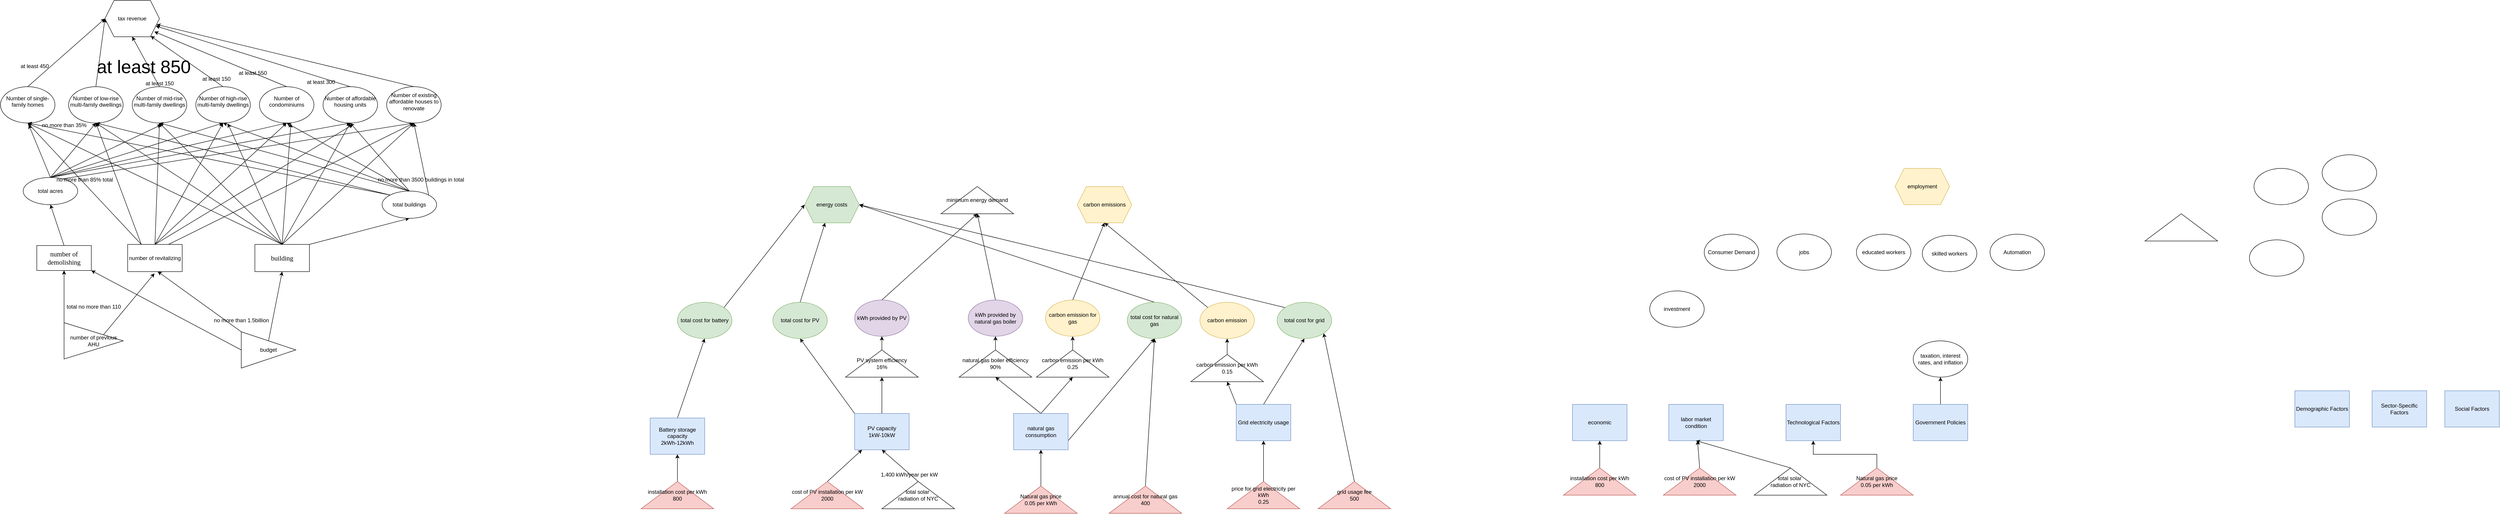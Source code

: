 <mxfile version="24.7.16">
  <diagram name="第 1 页" id="G_OJ9_7VG3s3t3pRjwT4">
    <mxGraphModel dx="2074" dy="1098" grid="1" gridSize="10" guides="1" tooltips="1" connect="1" arrows="1" fold="1" page="1" pageScale="1" pageWidth="827" pageHeight="1169" math="0" shadow="0">
      <root>
        <mxCell id="0" />
        <mxCell id="1" parent="0" />
        <mxCell id="7tdNyDRqOUNXcjZfK8b2-14" style="rounded=0;orthogonalLoop=1;jettySize=auto;html=1;exitX=0.75;exitY=0;exitDx=0;exitDy=0;entryX=0.5;entryY=1;entryDx=0;entryDy=0;" parent="1" source="L7YEMARuxRNkok3K0Yex-1" target="7tdNyDRqOUNXcjZfK8b2-5" edge="1">
          <mxGeometry relative="1" as="geometry" />
        </mxCell>
        <mxCell id="7tdNyDRqOUNXcjZfK8b2-23" style="rounded=0;orthogonalLoop=1;jettySize=auto;html=1;exitX=0.5;exitY=0;exitDx=0;exitDy=0;entryX=0.5;entryY=1;entryDx=0;entryDy=0;" parent="1" source="L7YEMARuxRNkok3K0Yex-1" target="7tdNyDRqOUNXcjZfK8b2-2" edge="1">
          <mxGeometry relative="1" as="geometry" />
        </mxCell>
        <mxCell id="7tdNyDRqOUNXcjZfK8b2-24" style="rounded=0;orthogonalLoop=1;jettySize=auto;html=1;exitX=0.5;exitY=0;exitDx=0;exitDy=0;entryX=0.5;entryY=1;entryDx=0;entryDy=0;" parent="1" source="L7YEMARuxRNkok3K0Yex-1" target="7tdNyDRqOUNXcjZfK8b2-1" edge="1">
          <mxGeometry relative="1" as="geometry" />
        </mxCell>
        <mxCell id="7tdNyDRqOUNXcjZfK8b2-25" style="rounded=0;orthogonalLoop=1;jettySize=auto;html=1;exitX=0.5;exitY=0;exitDx=0;exitDy=0;entryX=0.5;entryY=1;entryDx=0;entryDy=0;" parent="1" source="L7YEMARuxRNkok3K0Yex-1" target="7tdNyDRqOUNXcjZfK8b2-4" edge="1">
          <mxGeometry relative="1" as="geometry" />
        </mxCell>
        <mxCell id="7tdNyDRqOUNXcjZfK8b2-27" style="rounded=0;orthogonalLoop=1;jettySize=auto;html=1;exitX=0.5;exitY=0;exitDx=0;exitDy=0;entryX=0.5;entryY=1;entryDx=0;entryDy=0;" parent="1" source="L7YEMARuxRNkok3K0Yex-1" target="L7YEMARuxRNkok3K0Yex-3" edge="1">
          <mxGeometry relative="1" as="geometry" />
        </mxCell>
        <mxCell id="L7YEMARuxRNkok3K0Yex-1" value="total acres" style="ellipse;rounded=0;whiteSpace=wrap;html=1;" parent="1" vertex="1">
          <mxGeometry x="100" y="420" width="120" height="60" as="geometry" />
        </mxCell>
        <mxCell id="7tdNyDRqOUNXcjZfK8b2-7" style="rounded=0;orthogonalLoop=1;jettySize=auto;html=1;exitX=0.75;exitY=0;exitDx=0;exitDy=0;entryX=0.5;entryY=1;entryDx=0;entryDy=0;" parent="1" source="L7YEMARuxRNkok3K0Yex-2" target="7tdNyDRqOUNXcjZfK8b2-5" edge="1">
          <mxGeometry relative="1" as="geometry" />
        </mxCell>
        <mxCell id="7tdNyDRqOUNXcjZfK8b2-9" style="rounded=0;orthogonalLoop=1;jettySize=auto;html=1;exitX=0.5;exitY=0;exitDx=0;exitDy=0;entryX=0.5;entryY=1;entryDx=0;entryDy=0;" parent="1" source="L7YEMARuxRNkok3K0Yex-2" target="7tdNyDRqOUNXcjZfK8b2-1" edge="1">
          <mxGeometry relative="1" as="geometry" />
        </mxCell>
        <mxCell id="7tdNyDRqOUNXcjZfK8b2-10" style="rounded=0;orthogonalLoop=1;jettySize=auto;html=1;exitX=0.5;exitY=0;exitDx=0;exitDy=0;entryX=0.5;entryY=1;entryDx=0;entryDy=0;" parent="1" source="L7YEMARuxRNkok3K0Yex-2" target="7tdNyDRqOUNXcjZfK8b2-4" edge="1">
          <mxGeometry relative="1" as="geometry" />
        </mxCell>
        <mxCell id="7tdNyDRqOUNXcjZfK8b2-11" style="rounded=0;orthogonalLoop=1;jettySize=auto;html=1;exitX=0.5;exitY=0;exitDx=0;exitDy=0;entryX=0.5;entryY=1;entryDx=0;entryDy=0;" parent="1" source="L7YEMARuxRNkok3K0Yex-2" target="7tdNyDRqOUNXcjZfK8b2-3" edge="1">
          <mxGeometry relative="1" as="geometry" />
        </mxCell>
        <mxCell id="7tdNyDRqOUNXcjZfK8b2-12" style="rounded=0;orthogonalLoop=1;jettySize=auto;html=1;exitX=0.25;exitY=0;exitDx=0;exitDy=0;entryX=0.5;entryY=1;entryDx=0;entryDy=0;" parent="1" source="L7YEMARuxRNkok3K0Yex-2" target="L7YEMARuxRNkok3K0Yex-3" edge="1">
          <mxGeometry relative="1" as="geometry" />
        </mxCell>
        <mxCell id="7tdNyDRqOUNXcjZfK8b2-13" style="rounded=0;orthogonalLoop=1;jettySize=auto;html=1;exitX=0.25;exitY=0;exitDx=0;exitDy=0;entryX=0.5;entryY=1;entryDx=0;entryDy=0;" parent="1" source="L7YEMARuxRNkok3K0Yex-2" target="L7YEMARuxRNkok3K0Yex-4" edge="1">
          <mxGeometry relative="1" as="geometry" />
        </mxCell>
        <mxCell id="L7YEMARuxRNkok3K0Yex-2" value="number of revitalizing" style="rounded=0;whiteSpace=wrap;html=1;" parent="1" vertex="1">
          <mxGeometry x="330" y="567.5" width="120" height="60" as="geometry" />
        </mxCell>
        <mxCell id="7tdNyDRqOUNXcjZfK8b2-17" style="rounded=0;orthogonalLoop=1;jettySize=auto;html=1;exitX=0.5;exitY=0;exitDx=0;exitDy=0;entryX=0;entryY=0.5;entryDx=0;entryDy=0;" parent="1" source="L7YEMARuxRNkok3K0Yex-3" target="L7YEMARuxRNkok3K0Yex-7" edge="1">
          <mxGeometry relative="1" as="geometry" />
        </mxCell>
        <mxCell id="L7YEMARuxRNkok3K0Yex-3" value="&#xa;Number of low-rise multi-family dwellings&#xa;&#xa;" style="ellipse;whiteSpace=wrap;html=1;" parent="1" vertex="1">
          <mxGeometry x="200" y="220" width="120" height="80" as="geometry" />
        </mxCell>
        <mxCell id="7tdNyDRqOUNXcjZfK8b2-16" style="rounded=0;orthogonalLoop=1;jettySize=auto;html=1;exitX=0.5;exitY=0;exitDx=0;exitDy=0;entryX=0;entryY=0.5;entryDx=0;entryDy=0;" parent="1" source="L7YEMARuxRNkok3K0Yex-4" target="L7YEMARuxRNkok3K0Yex-7" edge="1">
          <mxGeometry relative="1" as="geometry" />
        </mxCell>
        <mxCell id="L7YEMARuxRNkok3K0Yex-4" value="&#xa;Number of single-family homes&#xa;&#xa;" style="ellipse;whiteSpace=wrap;html=1;" parent="1" vertex="1">
          <mxGeometry x="50" y="220" width="120" height="80" as="geometry" />
        </mxCell>
        <mxCell id="L7YEMARuxRNkok3K0Yex-7" value="tax revenue" style="shape=hexagon;perimeter=hexagonPerimeter2;whiteSpace=wrap;html=1;fixedSize=1;" parent="1" vertex="1">
          <mxGeometry x="280" y="30" width="120" height="80" as="geometry" />
        </mxCell>
        <mxCell id="7tdNyDRqOUNXcjZfK8b2-20" style="rounded=0;orthogonalLoop=1;jettySize=auto;html=1;exitX=0.5;exitY=0;exitDx=0;exitDy=0;entryX=0.906;entryY=0.859;entryDx=0;entryDy=0;entryPerimeter=0;" parent="1" source="7tdNyDRqOUNXcjZfK8b2-1" target="L7YEMARuxRNkok3K0Yex-7" edge="1">
          <mxGeometry relative="1" as="geometry" />
        </mxCell>
        <mxCell id="7tdNyDRqOUNXcjZfK8b2-1" value="&#xa;Number of condominiums&#xa;&#xa;" style="ellipse;whiteSpace=wrap;html=1;" parent="1" vertex="1">
          <mxGeometry x="620" y="220" width="120" height="80" as="geometry" />
        </mxCell>
        <mxCell id="7tdNyDRqOUNXcjZfK8b2-21" style="rounded=0;orthogonalLoop=1;jettySize=auto;html=1;exitX=0.5;exitY=0;exitDx=0;exitDy=0;" parent="1" source="7tdNyDRqOUNXcjZfK8b2-2" target="L7YEMARuxRNkok3K0Yex-7" edge="1">
          <mxGeometry relative="1" as="geometry" />
        </mxCell>
        <mxCell id="7tdNyDRqOUNXcjZfK8b2-2" value="&#xa;Number of affordable housing units&#xa;&#xa;" style="ellipse;whiteSpace=wrap;html=1;" parent="1" vertex="1">
          <mxGeometry x="760" y="220" width="120" height="80" as="geometry" />
        </mxCell>
        <mxCell id="7tdNyDRqOUNXcjZfK8b2-18" style="rounded=0;orthogonalLoop=1;jettySize=auto;html=1;exitX=0.5;exitY=0;exitDx=0;exitDy=0;entryX=0.5;entryY=1;entryDx=0;entryDy=0;" parent="1" source="7tdNyDRqOUNXcjZfK8b2-3" target="L7YEMARuxRNkok3K0Yex-7" edge="1">
          <mxGeometry relative="1" as="geometry" />
        </mxCell>
        <mxCell id="7tdNyDRqOUNXcjZfK8b2-3" value="&#xa;Number of mid-rise multi-family dwellings&#xa;&#xa;" style="ellipse;whiteSpace=wrap;html=1;" parent="1" vertex="1">
          <mxGeometry x="340" y="220" width="120" height="80" as="geometry" />
        </mxCell>
        <mxCell id="7tdNyDRqOUNXcjZfK8b2-19" style="rounded=0;orthogonalLoop=1;jettySize=auto;html=1;exitX=0.5;exitY=0;exitDx=0;exitDy=0;entryX=0.839;entryY=0.98;entryDx=0;entryDy=0;entryPerimeter=0;" parent="1" source="7tdNyDRqOUNXcjZfK8b2-4" target="L7YEMARuxRNkok3K0Yex-7" edge="1">
          <mxGeometry relative="1" as="geometry">
            <mxPoint x="440" y="110" as="targetPoint" />
          </mxGeometry>
        </mxCell>
        <mxCell id="7tdNyDRqOUNXcjZfK8b2-4" value="&#xa;Number of high-rise multi-family dwellings&#xa;&#xa;" style="ellipse;whiteSpace=wrap;html=1;" parent="1" vertex="1">
          <mxGeometry x="480" y="220" width="120" height="80" as="geometry" />
        </mxCell>
        <mxCell id="7tdNyDRqOUNXcjZfK8b2-22" style="rounded=0;orthogonalLoop=1;jettySize=auto;html=1;exitX=0.5;exitY=0;exitDx=0;exitDy=0;" parent="1" source="7tdNyDRqOUNXcjZfK8b2-5" target="L7YEMARuxRNkok3K0Yex-7" edge="1">
          <mxGeometry relative="1" as="geometry" />
        </mxCell>
        <mxCell id="7tdNyDRqOUNXcjZfK8b2-5" value="&#xa;Number of existing affordable houses to renovate&#xa;&#xa;" style="ellipse;whiteSpace=wrap;html=1;" parent="1" vertex="1">
          <mxGeometry x="900" y="220" width="120" height="80" as="geometry" />
        </mxCell>
        <mxCell id="7tdNyDRqOUNXcjZfK8b2-8" style="rounded=0;orthogonalLoop=1;jettySize=auto;html=1;exitX=0.5;exitY=0;exitDx=0;exitDy=0;entryX=0.549;entryY=1.041;entryDx=0;entryDy=0;entryPerimeter=0;" parent="1" source="L7YEMARuxRNkok3K0Yex-2" target="7tdNyDRqOUNXcjZfK8b2-2" edge="1">
          <mxGeometry relative="1" as="geometry" />
        </mxCell>
        <mxCell id="7tdNyDRqOUNXcjZfK8b2-26" style="rounded=0;orthogonalLoop=1;jettySize=auto;html=1;exitX=0.5;exitY=0;exitDx=0;exitDy=0;entryX=0.535;entryY=1.048;entryDx=0;entryDy=0;entryPerimeter=0;" parent="1" source="L7YEMARuxRNkok3K0Yex-1" target="7tdNyDRqOUNXcjZfK8b2-3" edge="1">
          <mxGeometry relative="1" as="geometry" />
        </mxCell>
        <mxCell id="7tdNyDRqOUNXcjZfK8b2-28" style="rounded=0;orthogonalLoop=1;jettySize=auto;html=1;exitX=0.5;exitY=0;exitDx=0;exitDy=0;entryX=0.518;entryY=1.048;entryDx=0;entryDy=0;entryPerimeter=0;" parent="1" source="L7YEMARuxRNkok3K0Yex-1" target="L7YEMARuxRNkok3K0Yex-4" edge="1">
          <mxGeometry relative="1" as="geometry" />
        </mxCell>
        <mxCell id="7tdNyDRqOUNXcjZfK8b2-36" value="total no more than 110" style="text;html=1;align=center;verticalAlign=middle;resizable=0;points=[];autosize=1;strokeColor=none;fillColor=none;" parent="1" vertex="1">
          <mxGeometry x="185" y="690" width="140" height="30" as="geometry" />
        </mxCell>
        <mxCell id="7tdNyDRqOUNXcjZfK8b2-38" style="rounded=0;orthogonalLoop=1;jettySize=auto;html=1;exitX=0;exitY=0;exitDx=0;exitDy=0;entryX=0.5;entryY=1;entryDx=0;entryDy=0;" parent="1" source="7tdNyDRqOUNXcjZfK8b2-37" target="7tdNyDRqOUNXcjZfK8b2-41" edge="1">
          <mxGeometry relative="1" as="geometry" />
        </mxCell>
        <mxCell id="7tdNyDRqOUNXcjZfK8b2-37" value="number of previous AHU" style="triangle;whiteSpace=wrap;html=1;" parent="1" vertex="1">
          <mxGeometry x="190" y="740" width="130" height="80" as="geometry" />
        </mxCell>
        <mxCell id="7tdNyDRqOUNXcjZfK8b2-39" style="rounded=0;orthogonalLoop=1;jettySize=auto;html=1;exitX=1;exitY=0;exitDx=0;exitDy=0;entryX=0.492;entryY=1.064;entryDx=0;entryDy=0;entryPerimeter=0;" parent="1" source="7tdNyDRqOUNXcjZfK8b2-37" target="L7YEMARuxRNkok3K0Yex-2" edge="1">
          <mxGeometry relative="1" as="geometry" />
        </mxCell>
        <mxCell id="7tdNyDRqOUNXcjZfK8b2-48" style="rounded=0;orthogonalLoop=1;jettySize=auto;html=1;exitX=0.5;exitY=0;exitDx=0;exitDy=0;entryX=0.5;entryY=1;entryDx=0;entryDy=0;" parent="1" source="7tdNyDRqOUNXcjZfK8b2-40" target="L7YEMARuxRNkok3K0Yex-4" edge="1">
          <mxGeometry relative="1" as="geometry" />
        </mxCell>
        <mxCell id="7tdNyDRqOUNXcjZfK8b2-49" style="rounded=0;orthogonalLoop=1;jettySize=auto;html=1;exitX=0.5;exitY=0;exitDx=0;exitDy=0;entryX=0.5;entryY=1;entryDx=0;entryDy=0;" parent="1" source="7tdNyDRqOUNXcjZfK8b2-40" target="L7YEMARuxRNkok3K0Yex-3" edge="1">
          <mxGeometry relative="1" as="geometry" />
        </mxCell>
        <mxCell id="7tdNyDRqOUNXcjZfK8b2-50" style="rounded=0;orthogonalLoop=1;jettySize=auto;html=1;exitX=0.5;exitY=0;exitDx=0;exitDy=0;entryX=0.5;entryY=1;entryDx=0;entryDy=0;" parent="1" source="7tdNyDRqOUNXcjZfK8b2-40" target="7tdNyDRqOUNXcjZfK8b2-3" edge="1">
          <mxGeometry relative="1" as="geometry" />
        </mxCell>
        <mxCell id="7tdNyDRqOUNXcjZfK8b2-53" style="rounded=0;orthogonalLoop=1;jettySize=auto;html=1;exitX=0.5;exitY=0;exitDx=0;exitDy=0;entryX=0.5;entryY=1;entryDx=0;entryDy=0;" parent="1" source="7tdNyDRqOUNXcjZfK8b2-40" target="7tdNyDRqOUNXcjZfK8b2-2" edge="1">
          <mxGeometry relative="1" as="geometry" />
        </mxCell>
        <mxCell id="7tdNyDRqOUNXcjZfK8b2-54" style="rounded=0;orthogonalLoop=1;jettySize=auto;html=1;exitX=0.5;exitY=0;exitDx=0;exitDy=0;entryX=0.5;entryY=1;entryDx=0;entryDy=0;" parent="1" source="7tdNyDRqOUNXcjZfK8b2-40" target="7tdNyDRqOUNXcjZfK8b2-5" edge="1">
          <mxGeometry relative="1" as="geometry" />
        </mxCell>
        <mxCell id="NTGDG4g_H6FA5xqr8P8C-25" style="rounded=0;orthogonalLoop=1;jettySize=auto;html=1;exitX=1;exitY=0;exitDx=0;exitDy=0;entryX=0.5;entryY=1;entryDx=0;entryDy=0;" parent="1" source="7tdNyDRqOUNXcjZfK8b2-40" target="NTGDG4g_H6FA5xqr8P8C-2" edge="1">
          <mxGeometry relative="1" as="geometry" />
        </mxCell>
        <mxCell id="7tdNyDRqOUNXcjZfK8b2-40" value="&lt;div&gt;&lt;span style=&quot;font-size: 11.04pt; font-family: &amp;quot;Arial Nova Light&amp;quot;;&quot;&gt;building&lt;/span&gt;&lt;/div&gt;" style="rounded=0;whiteSpace=wrap;html=1;" parent="1" vertex="1">
          <mxGeometry x="610" y="567.5" width="120" height="60" as="geometry" />
        </mxCell>
        <mxCell id="7tdNyDRqOUNXcjZfK8b2-43" style="rounded=0;orthogonalLoop=1;jettySize=auto;html=1;exitX=0.5;exitY=0;exitDx=0;exitDy=0;entryX=0.5;entryY=1;entryDx=0;entryDy=0;" parent="1" source="7tdNyDRqOUNXcjZfK8b2-41" target="L7YEMARuxRNkok3K0Yex-1" edge="1">
          <mxGeometry relative="1" as="geometry" />
        </mxCell>
        <mxCell id="7tdNyDRqOUNXcjZfK8b2-41" value="&lt;span style=&quot;font-family: &amp;quot;Arial Nova Light&amp;quot;; font-size: 14.72px;&quot;&gt;number of demolishing&lt;/span&gt;" style="whiteSpace=wrap;html=1;" parent="1" vertex="1">
          <mxGeometry x="130" y="570" width="120" height="55" as="geometry" />
        </mxCell>
        <mxCell id="7tdNyDRqOUNXcjZfK8b2-45" style="rounded=0;orthogonalLoop=1;jettySize=auto;html=1;exitX=0;exitY=0.5;exitDx=0;exitDy=0;entryX=1;entryY=1;entryDx=0;entryDy=0;" parent="1" source="7tdNyDRqOUNXcjZfK8b2-44" target="7tdNyDRqOUNXcjZfK8b2-41" edge="1">
          <mxGeometry relative="1" as="geometry" />
        </mxCell>
        <mxCell id="7tdNyDRqOUNXcjZfK8b2-47" style="rounded=0;orthogonalLoop=1;jettySize=auto;html=1;exitX=0.5;exitY=0;exitDx=0;exitDy=0;entryX=0.5;entryY=1;entryDx=0;entryDy=0;" parent="1" source="7tdNyDRqOUNXcjZfK8b2-44" target="7tdNyDRqOUNXcjZfK8b2-40" edge="1">
          <mxGeometry relative="1" as="geometry" />
        </mxCell>
        <mxCell id="7tdNyDRqOUNXcjZfK8b2-44" value="budget" style="triangle;whiteSpace=wrap;html=1;" parent="1" vertex="1">
          <mxGeometry x="580" y="760" width="120" height="80" as="geometry" />
        </mxCell>
        <mxCell id="7tdNyDRqOUNXcjZfK8b2-46" style="rounded=0;orthogonalLoop=1;jettySize=auto;html=1;exitX=0;exitY=0;exitDx=0;exitDy=0;entryX=0.551;entryY=0.996;entryDx=0;entryDy=0;entryPerimeter=0;" parent="1" source="7tdNyDRqOUNXcjZfK8b2-44" target="L7YEMARuxRNkok3K0Yex-2" edge="1">
          <mxGeometry relative="1" as="geometry" />
        </mxCell>
        <mxCell id="7tdNyDRqOUNXcjZfK8b2-51" style="rounded=0;orthogonalLoop=1;jettySize=auto;html=1;exitX=0.5;exitY=0;exitDx=0;exitDy=0;entryX=0.587;entryY=1.013;entryDx=0;entryDy=0;entryPerimeter=0;" parent="1" source="7tdNyDRqOUNXcjZfK8b2-40" target="7tdNyDRqOUNXcjZfK8b2-4" edge="1">
          <mxGeometry relative="1" as="geometry" />
        </mxCell>
        <mxCell id="7tdNyDRqOUNXcjZfK8b2-52" style="rounded=0;orthogonalLoop=1;jettySize=auto;html=1;exitX=0.5;exitY=0;exitDx=0;exitDy=0;entryX=0.577;entryY=1.013;entryDx=0;entryDy=0;entryPerimeter=0;" parent="1" source="7tdNyDRqOUNXcjZfK8b2-40" target="7tdNyDRqOUNXcjZfK8b2-1" edge="1">
          <mxGeometry relative="1" as="geometry" />
        </mxCell>
        <mxCell id="NTGDG4g_H6FA5xqr8P8C-16" style="rounded=0;orthogonalLoop=1;jettySize=auto;html=1;exitX=0;exitY=0;exitDx=0;exitDy=0;entryX=0.5;entryY=1;entryDx=0;entryDy=0;" parent="1" source="NTGDG4g_H6FA5xqr8P8C-2" target="L7YEMARuxRNkok3K0Yex-4" edge="1">
          <mxGeometry relative="1" as="geometry" />
        </mxCell>
        <mxCell id="NTGDG4g_H6FA5xqr8P8C-17" style="rounded=0;orthogonalLoop=1;jettySize=auto;html=1;exitX=0;exitY=0;exitDx=0;exitDy=0;entryX=0.5;entryY=1;entryDx=0;entryDy=0;" parent="1" source="NTGDG4g_H6FA5xqr8P8C-2" target="L7YEMARuxRNkok3K0Yex-3" edge="1">
          <mxGeometry relative="1" as="geometry" />
        </mxCell>
        <mxCell id="NTGDG4g_H6FA5xqr8P8C-18" style="rounded=0;orthogonalLoop=1;jettySize=auto;html=1;exitX=0.5;exitY=0;exitDx=0;exitDy=0;entryX=0.5;entryY=1;entryDx=0;entryDy=0;" parent="1" source="NTGDG4g_H6FA5xqr8P8C-2" target="7tdNyDRqOUNXcjZfK8b2-3" edge="1">
          <mxGeometry relative="1" as="geometry" />
        </mxCell>
        <mxCell id="NTGDG4g_H6FA5xqr8P8C-19" style="rounded=0;orthogonalLoop=1;jettySize=auto;html=1;exitX=0.5;exitY=0;exitDx=0;exitDy=0;entryX=0.5;entryY=1;entryDx=0;entryDy=0;" parent="1" source="NTGDG4g_H6FA5xqr8P8C-2" target="7tdNyDRqOUNXcjZfK8b2-4" edge="1">
          <mxGeometry relative="1" as="geometry" />
        </mxCell>
        <mxCell id="NTGDG4g_H6FA5xqr8P8C-20" style="rounded=0;orthogonalLoop=1;jettySize=auto;html=1;exitX=0.5;exitY=0;exitDx=0;exitDy=0;entryX=0.5;entryY=1;entryDx=0;entryDy=0;" parent="1" source="NTGDG4g_H6FA5xqr8P8C-2" target="7tdNyDRqOUNXcjZfK8b2-1" edge="1">
          <mxGeometry relative="1" as="geometry" />
        </mxCell>
        <mxCell id="NTGDG4g_H6FA5xqr8P8C-21" style="rounded=0;orthogonalLoop=1;jettySize=auto;html=1;exitX=0.5;exitY=0;exitDx=0;exitDy=0;entryX=0.5;entryY=1;entryDx=0;entryDy=0;" parent="1" source="NTGDG4g_H6FA5xqr8P8C-2" target="7tdNyDRqOUNXcjZfK8b2-2" edge="1">
          <mxGeometry relative="1" as="geometry" />
        </mxCell>
        <mxCell id="NTGDG4g_H6FA5xqr8P8C-22" style="rounded=0;orthogonalLoop=1;jettySize=auto;html=1;exitX=1;exitY=0;exitDx=0;exitDy=0;entryX=0.5;entryY=1;entryDx=0;entryDy=0;" parent="1" source="NTGDG4g_H6FA5xqr8P8C-2" target="7tdNyDRqOUNXcjZfK8b2-5" edge="1">
          <mxGeometry relative="1" as="geometry" />
        </mxCell>
        <mxCell id="NTGDG4g_H6FA5xqr8P8C-2" value="total buildings" style="ellipse;rounded=0;whiteSpace=wrap;html=1;" parent="1" vertex="1">
          <mxGeometry x="890" y="450" width="120" height="60" as="geometry" />
        </mxCell>
        <mxCell id="NTGDG4g_H6FA5xqr8P8C-4" value="no more than 1.5billion" style="text;html=1;align=center;verticalAlign=middle;resizable=0;points=[];autosize=1;strokeColor=none;fillColor=none;" parent="1" vertex="1">
          <mxGeometry x="510" y="720" width="140" height="30" as="geometry" />
        </mxCell>
        <mxCell id="NTGDG4g_H6FA5xqr8P8C-5" value="at least 850" style="text;html=1;align=center;verticalAlign=middle;resizable=0;points=[];autosize=1;strokeColor=none;fillColor=none;fontSize=40;" parent="1" vertex="1">
          <mxGeometry x="250" y="145" width="230" height="60" as="geometry" />
        </mxCell>
        <mxCell id="NTGDG4g_H6FA5xqr8P8C-7" value="at least 550" style="text;html=1;align=center;verticalAlign=middle;resizable=0;points=[];autosize=1;strokeColor=none;fillColor=none;" parent="1" vertex="1">
          <mxGeometry x="560" y="175" width="90" height="30" as="geometry" />
        </mxCell>
        <mxCell id="NTGDG4g_H6FA5xqr8P8C-8" value="at least 450" style="text;html=1;align=center;verticalAlign=middle;resizable=0;points=[];autosize=1;strokeColor=none;fillColor=none;" parent="1" vertex="1">
          <mxGeometry x="80" y="160" width="90" height="30" as="geometry" />
        </mxCell>
        <mxCell id="NTGDG4g_H6FA5xqr8P8C-9" value="at least 150&lt;div&gt;&lt;br&gt;&lt;/div&gt;" style="text;html=1;align=center;verticalAlign=middle;resizable=0;points=[];autosize=1;strokeColor=none;fillColor=none;" parent="1" vertex="1">
          <mxGeometry x="355" y="200" width="90" height="40" as="geometry" />
        </mxCell>
        <mxCell id="NTGDG4g_H6FA5xqr8P8C-10" value="at least 150&lt;div&gt;&lt;br&gt;&lt;/div&gt;" style="text;html=1;align=center;verticalAlign=middle;resizable=0;points=[];autosize=1;strokeColor=none;fillColor=none;" parent="1" vertex="1">
          <mxGeometry x="480" y="190" width="90" height="40" as="geometry" />
        </mxCell>
        <mxCell id="NTGDG4g_H6FA5xqr8P8C-11" value="at least 300" style="text;html=1;align=center;verticalAlign=middle;resizable=0;points=[];autosize=1;strokeColor=none;fillColor=none;" parent="1" vertex="1">
          <mxGeometry x="710" y="195" width="90" height="30" as="geometry" />
        </mxCell>
        <mxCell id="NTGDG4g_H6FA5xqr8P8C-13" value="no more than 35%" style="text;html=1;align=center;verticalAlign=middle;resizable=0;points=[];autosize=1;strokeColor=none;fillColor=none;" parent="1" vertex="1">
          <mxGeometry x="130" y="290" width="120" height="30" as="geometry" />
        </mxCell>
        <mxCell id="NTGDG4g_H6FA5xqr8P8C-15" value="no more than 85% total" style="text;html=1;align=center;verticalAlign=middle;resizable=0;points=[];autosize=1;strokeColor=none;fillColor=none;" parent="1" vertex="1">
          <mxGeometry x="160" y="410" width="150" height="30" as="geometry" />
        </mxCell>
        <mxCell id="NTGDG4g_H6FA5xqr8P8C-23" value="no more than 3500 buildings in total" style="text;html=1;align=center;verticalAlign=middle;resizable=0;points=[];autosize=1;strokeColor=none;fillColor=none;" parent="1" vertex="1">
          <mxGeometry x="870" y="410" width="210" height="30" as="geometry" />
        </mxCell>
        <mxCell id="hYXEArziFViD5PN_YFnv-9" style="rounded=0;orthogonalLoop=1;jettySize=auto;html=1;exitX=0.5;exitY=0;exitDx=0;exitDy=0;entryX=0;entryY=0.5;entryDx=0;entryDy=0;" parent="1" source="WSifkw_iuJm9G7-eXUs4-1" target="hYXEArziFViD5PN_YFnv-5" edge="1">
          <mxGeometry relative="1" as="geometry" />
        </mxCell>
        <mxCell id="hYXEArziFViD5PN_YFnv-25" style="rounded=0;orthogonalLoop=1;jettySize=auto;html=1;exitX=0;exitY=0;exitDx=0;exitDy=0;entryX=0.5;entryY=1;entryDx=0;entryDy=0;" parent="1" source="WSifkw_iuJm9G7-eXUs4-1" target="hYXEArziFViD5PN_YFnv-2" edge="1">
          <mxGeometry relative="1" as="geometry" />
        </mxCell>
        <mxCell id="WSifkw_iuJm9G7-eXUs4-1" value="PV capacity&lt;div&gt;1kW-10kW&lt;/div&gt;" style="rounded=0;whiteSpace=wrap;html=1;fillColor=#dae8fc;strokeColor=#6c8ebf;" parent="1" vertex="1">
          <mxGeometry x="1930" y="940" width="120" height="80" as="geometry" />
        </mxCell>
        <mxCell id="hYXEArziFViD5PN_YFnv-36" style="rounded=0;orthogonalLoop=1;jettySize=auto;html=1;exitX=0.5;exitY=0;exitDx=0;exitDy=0;entryX=0.5;entryY=1;entryDx=0;entryDy=0;" parent="1" source="WSifkw_iuJm9G7-eXUs4-6" target="hYXEArziFViD5PN_YFnv-35" edge="1">
          <mxGeometry relative="1" as="geometry" />
        </mxCell>
        <mxCell id="WSifkw_iuJm9G7-eXUs4-6" value="Battery storage capacity&lt;div&gt;2kWh-12kWh&lt;/div&gt;" style="rounded=0;whiteSpace=wrap;html=1;fillColor=#dae8fc;strokeColor=#6c8ebf;" parent="1" vertex="1">
          <mxGeometry x="1480" y="950" width="120" height="80" as="geometry" />
        </mxCell>
        <mxCell id="hYXEArziFViD5PN_YFnv-42" style="rounded=0;orthogonalLoop=1;jettySize=auto;html=1;exitX=0.5;exitY=0;exitDx=0;exitDy=0;entryX=0.5;entryY=1;entryDx=0;entryDy=0;" parent="1" source="WSifkw_iuJm9G7-eXUs4-8" target="hYXEArziFViD5PN_YFnv-41" edge="1">
          <mxGeometry relative="1" as="geometry" />
        </mxCell>
        <mxCell id="hYXEArziFViD5PN_YFnv-56" style="rounded=0;orthogonalLoop=1;jettySize=auto;html=1;exitX=0;exitY=0;exitDx=0;exitDy=0;entryX=0;entryY=0.5;entryDx=0;entryDy=0;" parent="1" source="WSifkw_iuJm9G7-eXUs4-8" target="hYXEArziFViD5PN_YFnv-54" edge="1">
          <mxGeometry relative="1" as="geometry" />
        </mxCell>
        <mxCell id="WSifkw_iuJm9G7-eXUs4-8" value="Grid electricity usage" style="rounded=0;whiteSpace=wrap;html=1;fillColor=#dae8fc;strokeColor=#6c8ebf;" parent="1" vertex="1">
          <mxGeometry x="2770" y="920" width="120" height="80" as="geometry" />
        </mxCell>
        <mxCell id="WSifkw_iuJm9G7-eXUs4-14" style="rounded=0;orthogonalLoop=1;jettySize=auto;html=1;exitX=1;exitY=0.5;exitDx=0;exitDy=0;entryX=0.5;entryY=1;entryDx=0;entryDy=0;" parent="1" source="WSifkw_iuJm9G7-eXUs4-11" target="WSifkw_iuJm9G7-eXUs4-1" edge="1">
          <mxGeometry relative="1" as="geometry">
            <mxPoint x="1720" y="590" as="targetPoint" />
          </mxGeometry>
        </mxCell>
        <mxCell id="WSifkw_iuJm9G7-eXUs4-11" value="total solar&amp;nbsp;&lt;br&gt;radiation of NYC" style="triangle;whiteSpace=wrap;html=1;direction=north;" parent="1" vertex="1">
          <mxGeometry x="1990" y="1090" width="160" height="60" as="geometry" />
        </mxCell>
        <mxCell id="WSifkw_iuJm9G7-eXUs4-12" value="1,400 kWh/year per kW" style="text;html=1;align=center;verticalAlign=middle;resizable=0;points=[];autosize=1;strokeColor=none;fillColor=none;" parent="1" vertex="1">
          <mxGeometry x="1975" y="1060" width="150" height="30" as="geometry" />
        </mxCell>
        <mxCell id="WSifkw_iuJm9G7-eXUs4-15" style="rounded=0;orthogonalLoop=1;jettySize=auto;html=1;exitX=1;exitY=0.5;exitDx=0;exitDy=0;" parent="1" source="hYXEArziFViD5PN_YFnv-10" target="WSifkw_iuJm9G7-eXUs4-1" edge="1">
          <mxGeometry relative="1" as="geometry" />
        </mxCell>
        <mxCell id="hYXEArziFViD5PN_YFnv-26" style="rounded=0;orthogonalLoop=1;jettySize=auto;html=1;exitX=0.5;exitY=0;exitDx=0;exitDy=0;entryX=0.375;entryY=1;entryDx=0;entryDy=0;" parent="1" source="hYXEArziFViD5PN_YFnv-2" target="hYXEArziFViD5PN_YFnv-21" edge="1">
          <mxGeometry relative="1" as="geometry" />
        </mxCell>
        <mxCell id="hYXEArziFViD5PN_YFnv-2" value="total cost for PV" style="ellipse;whiteSpace=wrap;html=1;fillColor=#d5e8d4;strokeColor=#82b366;" parent="1" vertex="1">
          <mxGeometry x="1750" y="695" width="120" height="80" as="geometry" />
        </mxCell>
        <mxCell id="hYXEArziFViD5PN_YFnv-58" style="rounded=0;orthogonalLoop=1;jettySize=auto;html=1;exitX=0.5;exitY=0;exitDx=0;exitDy=0;entryX=0;entryY=0.5;entryDx=0;entryDy=0;" parent="1" source="hYXEArziFViD5PN_YFnv-3" target="hYXEArziFViD5PN_YFnv-7" edge="1">
          <mxGeometry relative="1" as="geometry" />
        </mxCell>
        <mxCell id="hYXEArziFViD5PN_YFnv-3" value="kWh provided by natural gas boiler" style="ellipse;whiteSpace=wrap;html=1;fillColor=#e1d5e7;strokeColor=#9673a6;" parent="1" vertex="1">
          <mxGeometry x="2180" y="690" width="120" height="80" as="geometry" />
        </mxCell>
        <mxCell id="hYXEArziFViD5PN_YFnv-20" style="rounded=0;orthogonalLoop=1;jettySize=auto;html=1;exitX=1;exitY=0.5;exitDx=0;exitDy=0;entryX=0.5;entryY=1;entryDx=0;entryDy=0;" parent="1" source="hYXEArziFViD5PN_YFnv-5" target="hYXEArziFViD5PN_YFnv-19" edge="1">
          <mxGeometry relative="1" as="geometry" />
        </mxCell>
        <mxCell id="hYXEArziFViD5PN_YFnv-5" value="PV system efficiency&lt;div&gt;16%&lt;/div&gt;" style="triangle;whiteSpace=wrap;html=1;direction=north;" parent="1" vertex="1">
          <mxGeometry x="1910" y="800" width="160" height="60" as="geometry" />
        </mxCell>
        <mxCell id="hYXEArziFViD5PN_YFnv-29" style="edgeStyle=orthogonalEdgeStyle;rounded=0;orthogonalLoop=1;jettySize=auto;html=1;exitX=1;exitY=0.5;exitDx=0;exitDy=0;entryX=0.5;entryY=1;entryDx=0;entryDy=0;" parent="1" source="hYXEArziFViD5PN_YFnv-6" target="hYXEArziFViD5PN_YFnv-14" edge="1">
          <mxGeometry relative="1" as="geometry" />
        </mxCell>
        <mxCell id="hYXEArziFViD5PN_YFnv-6" value="Natural gas price&lt;div&gt;0.05 per kWh&lt;/div&gt;" style="triangle;whiteSpace=wrap;html=1;direction=north;fillColor=#f8cecc;strokeColor=#b85450;" parent="1" vertex="1">
          <mxGeometry x="2260" y="1100" width="160" height="60" as="geometry" />
        </mxCell>
        <mxCell id="hYXEArziFViD5PN_YFnv-7" value="minimum energy demand" style="triangle;whiteSpace=wrap;html=1;direction=north;" parent="1" vertex="1">
          <mxGeometry x="2120" y="440" width="160" height="60" as="geometry" />
        </mxCell>
        <mxCell id="hYXEArziFViD5PN_YFnv-10" value="cost of PV installation per kW&lt;div&gt;2000&lt;/div&gt;" style="triangle;whiteSpace=wrap;html=1;direction=north;fillColor=#f8cecc;strokeColor=#b85450;" parent="1" vertex="1">
          <mxGeometry x="1790" y="1090" width="160" height="60" as="geometry" />
        </mxCell>
        <mxCell id="hYXEArziFViD5PN_YFnv-34" style="rounded=0;orthogonalLoop=1;jettySize=auto;html=1;exitX=1;exitY=0.5;exitDx=0;exitDy=0;entryX=0.5;entryY=1;entryDx=0;entryDy=0;" parent="1" source="hYXEArziFViD5PN_YFnv-12" target="hYXEArziFViD5PN_YFnv-3" edge="1">
          <mxGeometry relative="1" as="geometry" />
        </mxCell>
        <mxCell id="hYXEArziFViD5PN_YFnv-12" value="natural gas boiler efficiency&lt;div&gt;90%&lt;/div&gt;" style="triangle;whiteSpace=wrap;html=1;direction=north;" parent="1" vertex="1">
          <mxGeometry x="2160" y="800" width="160" height="60" as="geometry" />
        </mxCell>
        <mxCell id="hYXEArziFViD5PN_YFnv-30" style="rounded=0;orthogonalLoop=1;jettySize=auto;html=1;exitX=1;exitY=0.75;exitDx=0;exitDy=0;entryX=0.5;entryY=1;entryDx=0;entryDy=0;" parent="1" source="hYXEArziFViD5PN_YFnv-14" target="hYXEArziFViD5PN_YFnv-18" edge="1">
          <mxGeometry relative="1" as="geometry" />
        </mxCell>
        <mxCell id="hYXEArziFViD5PN_YFnv-33" style="rounded=0;orthogonalLoop=1;jettySize=auto;html=1;exitX=0.5;exitY=0;exitDx=0;exitDy=0;entryX=0;entryY=0.5;entryDx=0;entryDy=0;" parent="1" source="hYXEArziFViD5PN_YFnv-14" target="hYXEArziFViD5PN_YFnv-12" edge="1">
          <mxGeometry relative="1" as="geometry" />
        </mxCell>
        <mxCell id="hYXEArziFViD5PN_YFnv-51" style="rounded=0;orthogonalLoop=1;jettySize=auto;html=1;exitX=0.5;exitY=0;exitDx=0;exitDy=0;entryX=0;entryY=0.5;entryDx=0;entryDy=0;" parent="1" source="hYXEArziFViD5PN_YFnv-14" target="hYXEArziFViD5PN_YFnv-50" edge="1">
          <mxGeometry relative="1" as="geometry" />
        </mxCell>
        <mxCell id="hYXEArziFViD5PN_YFnv-14" value="natural gas consumption" style="rounded=0;whiteSpace=wrap;html=1;fillColor=#dae8fc;strokeColor=#6c8ebf;" parent="1" vertex="1">
          <mxGeometry x="2280" y="940" width="120" height="80" as="geometry" />
        </mxCell>
        <mxCell id="hYXEArziFViD5PN_YFnv-32" style="rounded=0;orthogonalLoop=1;jettySize=auto;html=1;exitX=0.5;exitY=0;exitDx=0;exitDy=0;entryX=1;entryY=0.5;entryDx=0;entryDy=0;" parent="1" source="hYXEArziFViD5PN_YFnv-18" target="hYXEArziFViD5PN_YFnv-21" edge="1">
          <mxGeometry relative="1" as="geometry" />
        </mxCell>
        <mxCell id="hYXEArziFViD5PN_YFnv-18" value="total cost for natural gas" style="ellipse;whiteSpace=wrap;html=1;fillColor=#d5e8d4;strokeColor=#82b366;" parent="1" vertex="1">
          <mxGeometry x="2530" y="695" width="120" height="80" as="geometry" />
        </mxCell>
        <mxCell id="hYXEArziFViD5PN_YFnv-57" style="rounded=0;orthogonalLoop=1;jettySize=auto;html=1;exitX=0.5;exitY=0;exitDx=0;exitDy=0;entryX=0;entryY=0.5;entryDx=0;entryDy=0;" parent="1" source="hYXEArziFViD5PN_YFnv-19" target="hYXEArziFViD5PN_YFnv-7" edge="1">
          <mxGeometry relative="1" as="geometry" />
        </mxCell>
        <mxCell id="hYXEArziFViD5PN_YFnv-19" value="kWh provided&amp;nbsp;by PV" style="ellipse;whiteSpace=wrap;html=1;fillColor=#e1d5e7;strokeColor=#9673a6;" parent="1" vertex="1">
          <mxGeometry x="1930" y="690" width="120" height="80" as="geometry" />
        </mxCell>
        <mxCell id="hYXEArziFViD5PN_YFnv-21" value="energy costs" style="shape=hexagon;perimeter=hexagonPerimeter2;whiteSpace=wrap;html=1;fixedSize=1;fillColor=#d5e8d4;strokeColor=#82b366;" parent="1" vertex="1">
          <mxGeometry x="1820" y="440" width="120" height="80" as="geometry" />
        </mxCell>
        <mxCell id="hYXEArziFViD5PN_YFnv-22" value="carbon emissions" style="shape=hexagon;perimeter=hexagonPerimeter2;whiteSpace=wrap;html=1;fixedSize=1;fillColor=#fff2cc;strokeColor=#d6b656;" parent="1" vertex="1">
          <mxGeometry x="2420" y="440" width="120" height="80" as="geometry" />
        </mxCell>
        <mxCell id="hYXEArziFViD5PN_YFnv-43" style="rounded=0;orthogonalLoop=1;jettySize=auto;html=1;exitX=1;exitY=0.5;exitDx=0;exitDy=0;entryX=1;entryY=1;entryDx=0;entryDy=0;" parent="1" source="hYXEArziFViD5PN_YFnv-23" target="hYXEArziFViD5PN_YFnv-41" edge="1">
          <mxGeometry relative="1" as="geometry" />
        </mxCell>
        <mxCell id="hYXEArziFViD5PN_YFnv-23" value="grid usage fee&lt;div&gt;500&lt;/div&gt;" style="triangle;whiteSpace=wrap;html=1;direction=north;fillColor=#f8cecc;strokeColor=#b85450;" parent="1" vertex="1">
          <mxGeometry x="2950" y="1090" width="160" height="60" as="geometry" />
        </mxCell>
        <mxCell id="hYXEArziFViD5PN_YFnv-31" style="rounded=0;orthogonalLoop=1;jettySize=auto;html=1;exitX=1;exitY=0.5;exitDx=0;exitDy=0;entryX=0.5;entryY=1;entryDx=0;entryDy=0;" parent="1" source="hYXEArziFViD5PN_YFnv-27" target="hYXEArziFViD5PN_YFnv-18" edge="1">
          <mxGeometry relative="1" as="geometry" />
        </mxCell>
        <mxCell id="hYXEArziFViD5PN_YFnv-27" value="annual cost for natural gas&lt;div&gt;400&lt;/div&gt;" style="triangle;whiteSpace=wrap;html=1;direction=north;fillColor=#f8cecc;strokeColor=#b85450;" parent="1" vertex="1">
          <mxGeometry x="2490" y="1100" width="160" height="60" as="geometry" />
        </mxCell>
        <mxCell id="hYXEArziFViD5PN_YFnv-45" style="rounded=0;orthogonalLoop=1;jettySize=auto;html=1;exitX=1;exitY=0;exitDx=0;exitDy=0;entryX=0;entryY=0.5;entryDx=0;entryDy=0;" parent="1" source="hYXEArziFViD5PN_YFnv-35" target="hYXEArziFViD5PN_YFnv-21" edge="1">
          <mxGeometry relative="1" as="geometry" />
        </mxCell>
        <mxCell id="hYXEArziFViD5PN_YFnv-35" value="total cost for battery" style="ellipse;whiteSpace=wrap;html=1;fillColor=#d5e8d4;strokeColor=#82b366;" parent="1" vertex="1">
          <mxGeometry x="1540" y="695" width="120" height="80" as="geometry" />
        </mxCell>
        <mxCell id="hYXEArziFViD5PN_YFnv-38" style="rounded=0;orthogonalLoop=1;jettySize=auto;html=1;exitX=1;exitY=0.5;exitDx=0;exitDy=0;entryX=0.5;entryY=1;entryDx=0;entryDy=0;" parent="1" source="hYXEArziFViD5PN_YFnv-37" target="WSifkw_iuJm9G7-eXUs4-6" edge="1">
          <mxGeometry relative="1" as="geometry" />
        </mxCell>
        <mxCell id="hYXEArziFViD5PN_YFnv-37" value="installation cost per kWh&lt;div&gt;800&lt;/div&gt;" style="triangle;whiteSpace=wrap;html=1;direction=north;fillColor=#f8cecc;strokeColor=#b85450;" parent="1" vertex="1">
          <mxGeometry x="1460" y="1090" width="160" height="60" as="geometry" />
        </mxCell>
        <mxCell id="hYXEArziFViD5PN_YFnv-40" style="rounded=0;orthogonalLoop=1;jettySize=auto;html=1;exitX=1;exitY=0.5;exitDx=0;exitDy=0;entryX=0.5;entryY=1;entryDx=0;entryDy=0;" parent="1" source="hYXEArziFViD5PN_YFnv-39" target="WSifkw_iuJm9G7-eXUs4-8" edge="1">
          <mxGeometry relative="1" as="geometry" />
        </mxCell>
        <mxCell id="hYXEArziFViD5PN_YFnv-39" value="price for grid electricity per kWh&lt;div&gt;0.25&lt;/div&gt;" style="triangle;whiteSpace=wrap;html=1;direction=north;fillColor=#f8cecc;strokeColor=#b85450;" parent="1" vertex="1">
          <mxGeometry x="2750" y="1090" width="160" height="60" as="geometry" />
        </mxCell>
        <mxCell id="hYXEArziFViD5PN_YFnv-44" style="rounded=0;orthogonalLoop=1;jettySize=auto;html=1;exitX=0;exitY=0;exitDx=0;exitDy=0;entryX=1;entryY=0.5;entryDx=0;entryDy=0;" parent="1" source="hYXEArziFViD5PN_YFnv-41" target="hYXEArziFViD5PN_YFnv-21" edge="1">
          <mxGeometry relative="1" as="geometry" />
        </mxCell>
        <mxCell id="hYXEArziFViD5PN_YFnv-41" value="total cost for grid" style="ellipse;whiteSpace=wrap;html=1;fillColor=#d5e8d4;strokeColor=#82b366;" parent="1" vertex="1">
          <mxGeometry x="2860" y="695" width="120" height="80" as="geometry" />
        </mxCell>
        <mxCell id="hYXEArziFViD5PN_YFnv-47" style="rounded=0;orthogonalLoop=1;jettySize=auto;html=1;exitX=0.5;exitY=0;exitDx=0;exitDy=0;entryX=0.5;entryY=1;entryDx=0;entryDy=0;" parent="1" source="hYXEArziFViD5PN_YFnv-46" target="hYXEArziFViD5PN_YFnv-22" edge="1">
          <mxGeometry relative="1" as="geometry" />
        </mxCell>
        <mxCell id="hYXEArziFViD5PN_YFnv-46" value="carbon emission for gas" style="ellipse;whiteSpace=wrap;html=1;fillColor=#fff2cc;strokeColor=#d6b656;" parent="1" vertex="1">
          <mxGeometry x="2350" y="690" width="120" height="80" as="geometry" />
        </mxCell>
        <mxCell id="hYXEArziFViD5PN_YFnv-53" style="rounded=0;orthogonalLoop=1;jettySize=auto;html=1;exitX=0;exitY=0;exitDx=0;exitDy=0;entryX=0.5;entryY=1;entryDx=0;entryDy=0;" parent="1" source="hYXEArziFViD5PN_YFnv-48" target="hYXEArziFViD5PN_YFnv-22" edge="1">
          <mxGeometry relative="1" as="geometry" />
        </mxCell>
        <mxCell id="hYXEArziFViD5PN_YFnv-48" value="carbon emission" style="ellipse;whiteSpace=wrap;html=1;fillColor=#fff2cc;strokeColor=#d6b656;" parent="1" vertex="1">
          <mxGeometry x="2690" y="695" width="120" height="80" as="geometry" />
        </mxCell>
        <mxCell id="hYXEArziFViD5PN_YFnv-52" style="rounded=0;orthogonalLoop=1;jettySize=auto;html=1;exitX=1;exitY=0.5;exitDx=0;exitDy=0;entryX=0.5;entryY=1;entryDx=0;entryDy=0;" parent="1" source="hYXEArziFViD5PN_YFnv-50" target="hYXEArziFViD5PN_YFnv-46" edge="1">
          <mxGeometry relative="1" as="geometry" />
        </mxCell>
        <mxCell id="hYXEArziFViD5PN_YFnv-50" value="carbon emission per kWh&lt;div&gt;0.25&lt;/div&gt;" style="triangle;whiteSpace=wrap;html=1;direction=north;" parent="1" vertex="1">
          <mxGeometry x="2330" y="800" width="160" height="60" as="geometry" />
        </mxCell>
        <mxCell id="hYXEArziFViD5PN_YFnv-55" style="rounded=0;orthogonalLoop=1;jettySize=auto;html=1;exitX=1;exitY=0.5;exitDx=0;exitDy=0;entryX=0.5;entryY=1;entryDx=0;entryDy=0;" parent="1" source="hYXEArziFViD5PN_YFnv-54" target="hYXEArziFViD5PN_YFnv-48" edge="1">
          <mxGeometry relative="1" as="geometry" />
        </mxCell>
        <mxCell id="hYXEArziFViD5PN_YFnv-54" value="carbon emission per kWh&lt;div&gt;0.15&lt;/div&gt;" style="triangle;whiteSpace=wrap;html=1;direction=north;" parent="1" vertex="1">
          <mxGeometry x="2670" y="810" width="160" height="60" as="geometry" />
        </mxCell>
        <mxCell id="LYuevkzKRk7SglGhNws9-3" value="labor market condition" style="rounded=0;whiteSpace=wrap;html=1;fillColor=#dae8fc;strokeColor=#6c8ebf;" vertex="1" parent="1">
          <mxGeometry x="3722" y="920" width="120" height="80" as="geometry" />
        </mxCell>
        <mxCell id="LYuevkzKRk7SglGhNws9-5" value="economic" style="rounded=0;whiteSpace=wrap;html=1;fillColor=#dae8fc;strokeColor=#6c8ebf;" vertex="1" parent="1">
          <mxGeometry x="3510" y="920" width="120" height="80" as="geometry" />
        </mxCell>
        <mxCell id="LYuevkzKRk7SglGhNws9-69" style="rounded=0;orthogonalLoop=1;jettySize=auto;html=1;exitX=0.5;exitY=0;exitDx=0;exitDy=0;entryX=0.5;entryY=1;entryDx=0;entryDy=0;" edge="1" parent="1" source="LYuevkzKRk7SglGhNws9-8" target="LYuevkzKRk7SglGhNws9-58">
          <mxGeometry relative="1" as="geometry" />
        </mxCell>
        <mxCell id="LYuevkzKRk7SglGhNws9-8" value="Government Policies" style="rounded=0;whiteSpace=wrap;html=1;fillColor=#dae8fc;strokeColor=#6c8ebf;" vertex="1" parent="1">
          <mxGeometry x="4260" y="920" width="120" height="80" as="geometry" />
        </mxCell>
        <mxCell id="LYuevkzKRk7SglGhNws9-9" style="rounded=0;orthogonalLoop=1;jettySize=auto;html=1;exitX=1;exitY=0.5;exitDx=0;exitDy=0;entryX=0.5;entryY=1;entryDx=0;entryDy=0;" edge="1" parent="1" source="LYuevkzKRk7SglGhNws9-10" target="LYuevkzKRk7SglGhNws9-3">
          <mxGeometry relative="1" as="geometry">
            <mxPoint x="3750" y="560" as="targetPoint" />
          </mxGeometry>
        </mxCell>
        <mxCell id="LYuevkzKRk7SglGhNws9-10" value="total solar&amp;nbsp;&lt;br&gt;radiation of NYC" style="triangle;whiteSpace=wrap;html=1;direction=north;" vertex="1" parent="1">
          <mxGeometry x="3910" y="1060" width="160" height="60" as="geometry" />
        </mxCell>
        <mxCell id="LYuevkzKRk7SglGhNws9-12" style="rounded=0;orthogonalLoop=1;jettySize=auto;html=1;exitX=1;exitY=0.5;exitDx=0;exitDy=0;" edge="1" parent="1" source="LYuevkzKRk7SglGhNws9-22" target="LYuevkzKRk7SglGhNws9-3">
          <mxGeometry relative="1" as="geometry" />
        </mxCell>
        <mxCell id="LYuevkzKRk7SglGhNws9-19" style="edgeStyle=orthogonalEdgeStyle;rounded=0;orthogonalLoop=1;jettySize=auto;html=1;exitX=1;exitY=0.5;exitDx=0;exitDy=0;entryX=0.5;entryY=1;entryDx=0;entryDy=0;" edge="1" parent="1" source="LYuevkzKRk7SglGhNws9-20" target="LYuevkzKRk7SglGhNws9-28">
          <mxGeometry relative="1" as="geometry" />
        </mxCell>
        <mxCell id="LYuevkzKRk7SglGhNws9-20" value="Natural gas price&lt;div&gt;0.05 per kWh&lt;/div&gt;" style="triangle;whiteSpace=wrap;html=1;direction=north;fillColor=#f8cecc;strokeColor=#b85450;" vertex="1" parent="1">
          <mxGeometry x="4100" y="1060" width="160" height="60" as="geometry" />
        </mxCell>
        <mxCell id="LYuevkzKRk7SglGhNws9-22" value="cost of PV installation per kW&lt;div&gt;2000&lt;/div&gt;" style="triangle;whiteSpace=wrap;html=1;direction=north;fillColor=#f8cecc;strokeColor=#b85450;" vertex="1" parent="1">
          <mxGeometry x="3710" y="1060" width="160" height="60" as="geometry" />
        </mxCell>
        <mxCell id="LYuevkzKRk7SglGhNws9-28" value="Technological Factors" style="rounded=0;whiteSpace=wrap;html=1;fillColor=#dae8fc;strokeColor=#6c8ebf;" vertex="1" parent="1">
          <mxGeometry x="3980" y="920" width="120" height="80" as="geometry" />
        </mxCell>
        <mxCell id="LYuevkzKRk7SglGhNws9-41" style="rounded=0;orthogonalLoop=1;jettySize=auto;html=1;exitX=1;exitY=0.5;exitDx=0;exitDy=0;entryX=0.5;entryY=1;entryDx=0;entryDy=0;" edge="1" parent="1" source="LYuevkzKRk7SglGhNws9-42" target="LYuevkzKRk7SglGhNws9-5">
          <mxGeometry relative="1" as="geometry" />
        </mxCell>
        <mxCell id="LYuevkzKRk7SglGhNws9-42" value="installation cost per kWh&lt;div&gt;800&lt;/div&gt;" style="triangle;whiteSpace=wrap;html=1;direction=north;fillColor=#f8cecc;strokeColor=#b85450;" vertex="1" parent="1">
          <mxGeometry x="3490" y="1060" width="160" height="60" as="geometry" />
        </mxCell>
        <mxCell id="LYuevkzKRk7SglGhNws9-55" value="Demographic Factors" style="rounded=0;whiteSpace=wrap;html=1;fillColor=#dae8fc;strokeColor=#6c8ebf;" vertex="1" parent="1">
          <mxGeometry x="5100" y="890" width="120" height="80" as="geometry" />
        </mxCell>
        <mxCell id="LYuevkzKRk7SglGhNws9-56" value="Sector-Specific Factors" style="rounded=0;whiteSpace=wrap;html=1;fillColor=#dae8fc;strokeColor=#6c8ebf;" vertex="1" parent="1">
          <mxGeometry x="5270" y="890" width="120" height="80" as="geometry" />
        </mxCell>
        <mxCell id="LYuevkzKRk7SglGhNws9-57" value="Social Factors" style="rounded=0;whiteSpace=wrap;html=1;fillColor=#dae8fc;strokeColor=#6c8ebf;" vertex="1" parent="1">
          <mxGeometry x="5430" y="890" width="120" height="80" as="geometry" />
        </mxCell>
        <mxCell id="LYuevkzKRk7SglGhNws9-58" value="taxation, interest rates, and inflation" style="ellipse;whiteSpace=wrap;html=1;" vertex="1" parent="1">
          <mxGeometry x="4260" y="780" width="120" height="80" as="geometry" />
        </mxCell>
        <mxCell id="LYuevkzKRk7SglGhNws9-59" value="employment" style="shape=hexagon;perimeter=hexagonPerimeter2;whiteSpace=wrap;html=1;fixedSize=1;fillColor=#fff2cc;strokeColor=#d6b656;" vertex="1" parent="1">
          <mxGeometry x="4220" y="400" width="120" height="80" as="geometry" />
        </mxCell>
        <mxCell id="LYuevkzKRk7SglGhNws9-60" value="" style="triangle;whiteSpace=wrap;html=1;direction=north;" vertex="1" parent="1">
          <mxGeometry x="4770" y="500" width="160" height="60" as="geometry" />
        </mxCell>
        <mxCell id="LYuevkzKRk7SglGhNws9-61" value="jobs" style="ellipse;whiteSpace=wrap;html=1;" vertex="1" parent="1">
          <mxGeometry x="3960" y="544.5" width="120" height="80" as="geometry" />
        </mxCell>
        <mxCell id="LYuevkzKRk7SglGhNws9-62" value="investment" style="ellipse;whiteSpace=wrap;html=1;" vertex="1" parent="1">
          <mxGeometry x="3680" y="670" width="120" height="80" as="geometry" />
        </mxCell>
        <mxCell id="LYuevkzKRk7SglGhNws9-63" value="Consumer Demand" style="ellipse;whiteSpace=wrap;html=1;" vertex="1" parent="1">
          <mxGeometry x="3800" y="545" width="120" height="80" as="geometry" />
        </mxCell>
        <mxCell id="LYuevkzKRk7SglGhNws9-65" value="Automation" style="ellipse;whiteSpace=wrap;html=1;" vertex="1" parent="1">
          <mxGeometry x="4429" y="545" width="120" height="80" as="geometry" />
        </mxCell>
        <mxCell id="LYuevkzKRk7SglGhNws9-66" value="" style="ellipse;whiteSpace=wrap;html=1;" vertex="1" parent="1">
          <mxGeometry x="5010" y="400" width="120" height="80" as="geometry" />
        </mxCell>
        <mxCell id="LYuevkzKRk7SglGhNws9-67" value="educated workers" style="ellipse;whiteSpace=wrap;html=1;" vertex="1" parent="1">
          <mxGeometry x="4135" y="545" width="120" height="80" as="geometry" />
        </mxCell>
        <mxCell id="LYuevkzKRk7SglGhNws9-68" value="skilled workers" style="ellipse;whiteSpace=wrap;html=1;" vertex="1" parent="1">
          <mxGeometry x="4280" y="547.5" width="120" height="80" as="geometry" />
        </mxCell>
        <mxCell id="LYuevkzKRk7SglGhNws9-70" value="" style="ellipse;whiteSpace=wrap;html=1;" vertex="1" parent="1">
          <mxGeometry x="5160" y="370" width="120" height="80" as="geometry" />
        </mxCell>
        <mxCell id="LYuevkzKRk7SglGhNws9-71" value="" style="ellipse;whiteSpace=wrap;html=1;" vertex="1" parent="1">
          <mxGeometry x="5160" y="467.5" width="120" height="80" as="geometry" />
        </mxCell>
        <mxCell id="LYuevkzKRk7SglGhNws9-72" value="" style="ellipse;whiteSpace=wrap;html=1;" vertex="1" parent="1">
          <mxGeometry x="5000" y="557.5" width="120" height="80" as="geometry" />
        </mxCell>
      </root>
    </mxGraphModel>
  </diagram>
</mxfile>
